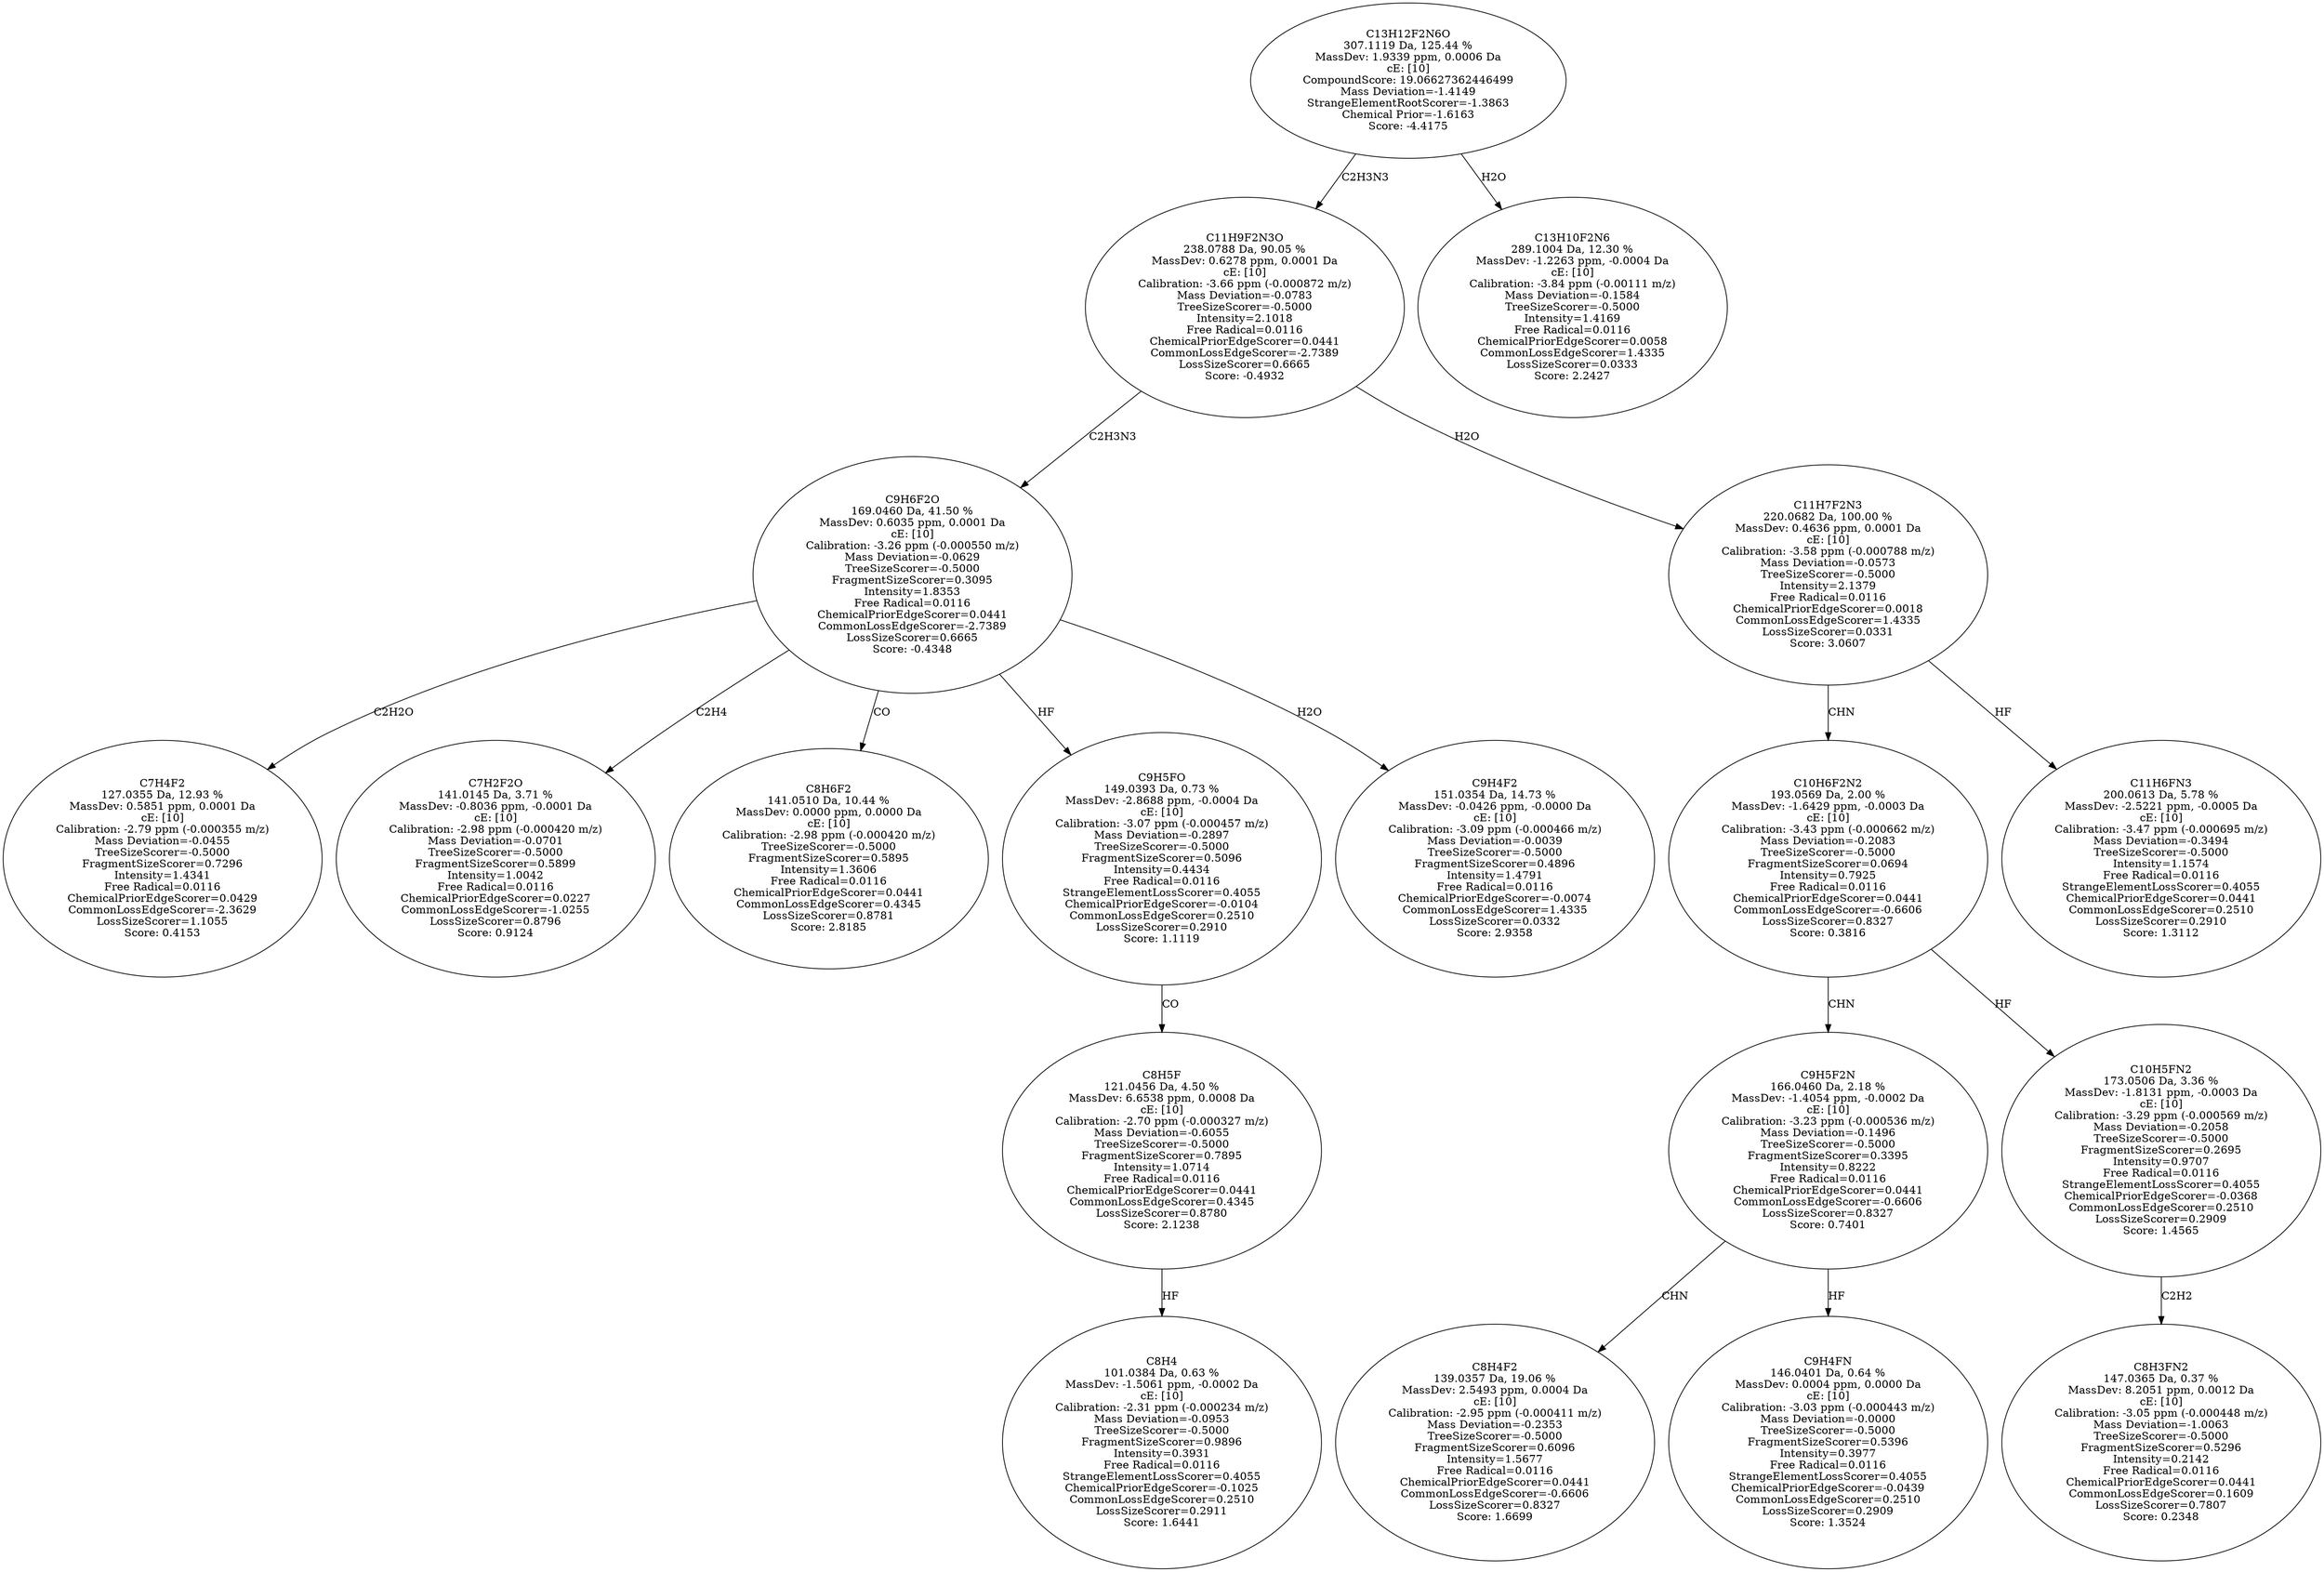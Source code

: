 strict digraph {
v1 [label="C7H4F2\n127.0355 Da, 12.93 %\nMassDev: 0.5851 ppm, 0.0001 Da\ncE: [10]\nCalibration: -2.79 ppm (-0.000355 m/z)\nMass Deviation=-0.0455\nTreeSizeScorer=-0.5000\nFragmentSizeScorer=0.7296\nIntensity=1.4341\nFree Radical=0.0116\nChemicalPriorEdgeScorer=0.0429\nCommonLossEdgeScorer=-2.3629\nLossSizeScorer=1.1055\nScore: 0.4153"];
v2 [label="C7H2F2O\n141.0145 Da, 3.71 %\nMassDev: -0.8036 ppm, -0.0001 Da\ncE: [10]\nCalibration: -2.98 ppm (-0.000420 m/z)\nMass Deviation=-0.0701\nTreeSizeScorer=-0.5000\nFragmentSizeScorer=0.5899\nIntensity=1.0042\nFree Radical=0.0116\nChemicalPriorEdgeScorer=0.0227\nCommonLossEdgeScorer=-1.0255\nLossSizeScorer=0.8796\nScore: 0.9124"];
v3 [label="C8H6F2\n141.0510 Da, 10.44 %\nMassDev: 0.0000 ppm, 0.0000 Da\ncE: [10]\nCalibration: -2.98 ppm (-0.000420 m/z)\nTreeSizeScorer=-0.5000\nFragmentSizeScorer=0.5895\nIntensity=1.3606\nFree Radical=0.0116\nChemicalPriorEdgeScorer=0.0441\nCommonLossEdgeScorer=0.4345\nLossSizeScorer=0.8781\nScore: 2.8185"];
v4 [label="C8H4\n101.0384 Da, 0.63 %\nMassDev: -1.5061 ppm, -0.0002 Da\ncE: [10]\nCalibration: -2.31 ppm (-0.000234 m/z)\nMass Deviation=-0.0953\nTreeSizeScorer=-0.5000\nFragmentSizeScorer=0.9896\nIntensity=0.3931\nFree Radical=0.0116\nStrangeElementLossScorer=0.4055\nChemicalPriorEdgeScorer=-0.1025\nCommonLossEdgeScorer=0.2510\nLossSizeScorer=0.2911\nScore: 1.6441"];
v5 [label="C8H5F\n121.0456 Da, 4.50 %\nMassDev: 6.6538 ppm, 0.0008 Da\ncE: [10]\nCalibration: -2.70 ppm (-0.000327 m/z)\nMass Deviation=-0.6055\nTreeSizeScorer=-0.5000\nFragmentSizeScorer=0.7895\nIntensity=1.0714\nFree Radical=0.0116\nChemicalPriorEdgeScorer=0.0441\nCommonLossEdgeScorer=0.4345\nLossSizeScorer=0.8780\nScore: 2.1238"];
v6 [label="C9H5FO\n149.0393 Da, 0.73 %\nMassDev: -2.8688 ppm, -0.0004 Da\ncE: [10]\nCalibration: -3.07 ppm (-0.000457 m/z)\nMass Deviation=-0.2897\nTreeSizeScorer=-0.5000\nFragmentSizeScorer=0.5096\nIntensity=0.4434\nFree Radical=0.0116\nStrangeElementLossScorer=0.4055\nChemicalPriorEdgeScorer=-0.0104\nCommonLossEdgeScorer=0.2510\nLossSizeScorer=0.2910\nScore: 1.1119"];
v7 [label="C9H4F2\n151.0354 Da, 14.73 %\nMassDev: -0.0426 ppm, -0.0000 Da\ncE: [10]\nCalibration: -3.09 ppm (-0.000466 m/z)\nMass Deviation=-0.0039\nTreeSizeScorer=-0.5000\nFragmentSizeScorer=0.4896\nIntensity=1.4791\nFree Radical=0.0116\nChemicalPriorEdgeScorer=-0.0074\nCommonLossEdgeScorer=1.4335\nLossSizeScorer=0.0332\nScore: 2.9358"];
v8 [label="C9H6F2O\n169.0460 Da, 41.50 %\nMassDev: 0.6035 ppm, 0.0001 Da\ncE: [10]\nCalibration: -3.26 ppm (-0.000550 m/z)\nMass Deviation=-0.0629\nTreeSizeScorer=-0.5000\nFragmentSizeScorer=0.3095\nIntensity=1.8353\nFree Radical=0.0116\nChemicalPriorEdgeScorer=0.0441\nCommonLossEdgeScorer=-2.7389\nLossSizeScorer=0.6665\nScore: -0.4348"];
v9 [label="C8H4F2\n139.0357 Da, 19.06 %\nMassDev: 2.5493 ppm, 0.0004 Da\ncE: [10]\nCalibration: -2.95 ppm (-0.000411 m/z)\nMass Deviation=-0.2353\nTreeSizeScorer=-0.5000\nFragmentSizeScorer=0.6096\nIntensity=1.5677\nFree Radical=0.0116\nChemicalPriorEdgeScorer=0.0441\nCommonLossEdgeScorer=-0.6606\nLossSizeScorer=0.8327\nScore: 1.6699"];
v10 [label="C9H4FN\n146.0401 Da, 0.64 %\nMassDev: 0.0004 ppm, 0.0000 Da\ncE: [10]\nCalibration: -3.03 ppm (-0.000443 m/z)\nMass Deviation=-0.0000\nTreeSizeScorer=-0.5000\nFragmentSizeScorer=0.5396\nIntensity=0.3977\nFree Radical=0.0116\nStrangeElementLossScorer=0.4055\nChemicalPriorEdgeScorer=-0.0439\nCommonLossEdgeScorer=0.2510\nLossSizeScorer=0.2909\nScore: 1.3524"];
v11 [label="C9H5F2N\n166.0460 Da, 2.18 %\nMassDev: -1.4054 ppm, -0.0002 Da\ncE: [10]\nCalibration: -3.23 ppm (-0.000536 m/z)\nMass Deviation=-0.1496\nTreeSizeScorer=-0.5000\nFragmentSizeScorer=0.3395\nIntensity=0.8222\nFree Radical=0.0116\nChemicalPriorEdgeScorer=0.0441\nCommonLossEdgeScorer=-0.6606\nLossSizeScorer=0.8327\nScore: 0.7401"];
v12 [label="C8H3FN2\n147.0365 Da, 0.37 %\nMassDev: 8.2051 ppm, 0.0012 Da\ncE: [10]\nCalibration: -3.05 ppm (-0.000448 m/z)\nMass Deviation=-1.0063\nTreeSizeScorer=-0.5000\nFragmentSizeScorer=0.5296\nIntensity=0.2142\nFree Radical=0.0116\nChemicalPriorEdgeScorer=0.0441\nCommonLossEdgeScorer=0.1609\nLossSizeScorer=0.7807\nScore: 0.2348"];
v13 [label="C10H5FN2\n173.0506 Da, 3.36 %\nMassDev: -1.8131 ppm, -0.0003 Da\ncE: [10]\nCalibration: -3.29 ppm (-0.000569 m/z)\nMass Deviation=-0.2058\nTreeSizeScorer=-0.5000\nFragmentSizeScorer=0.2695\nIntensity=0.9707\nFree Radical=0.0116\nStrangeElementLossScorer=0.4055\nChemicalPriorEdgeScorer=-0.0368\nCommonLossEdgeScorer=0.2510\nLossSizeScorer=0.2909\nScore: 1.4565"];
v14 [label="C10H6F2N2\n193.0569 Da, 2.00 %\nMassDev: -1.6429 ppm, -0.0003 Da\ncE: [10]\nCalibration: -3.43 ppm (-0.000662 m/z)\nMass Deviation=-0.2083\nTreeSizeScorer=-0.5000\nFragmentSizeScorer=0.0694\nIntensity=0.7925\nFree Radical=0.0116\nChemicalPriorEdgeScorer=0.0441\nCommonLossEdgeScorer=-0.6606\nLossSizeScorer=0.8327\nScore: 0.3816"];
v15 [label="C11H6FN3\n200.0613 Da, 5.78 %\nMassDev: -2.5221 ppm, -0.0005 Da\ncE: [10]\nCalibration: -3.47 ppm (-0.000695 m/z)\nMass Deviation=-0.3494\nTreeSizeScorer=-0.5000\nIntensity=1.1574\nFree Radical=0.0116\nStrangeElementLossScorer=0.4055\nChemicalPriorEdgeScorer=0.0441\nCommonLossEdgeScorer=0.2510\nLossSizeScorer=0.2910\nScore: 1.3112"];
v16 [label="C11H7F2N3\n220.0682 Da, 100.00 %\nMassDev: 0.4636 ppm, 0.0001 Da\ncE: [10]\nCalibration: -3.58 ppm (-0.000788 m/z)\nMass Deviation=-0.0573\nTreeSizeScorer=-0.5000\nIntensity=2.1379\nFree Radical=0.0116\nChemicalPriorEdgeScorer=0.0018\nCommonLossEdgeScorer=1.4335\nLossSizeScorer=0.0331\nScore: 3.0607"];
v17 [label="C11H9F2N3O\n238.0788 Da, 90.05 %\nMassDev: 0.6278 ppm, 0.0001 Da\ncE: [10]\nCalibration: -3.66 ppm (-0.000872 m/z)\nMass Deviation=-0.0783\nTreeSizeScorer=-0.5000\nIntensity=2.1018\nFree Radical=0.0116\nChemicalPriorEdgeScorer=0.0441\nCommonLossEdgeScorer=-2.7389\nLossSizeScorer=0.6665\nScore: -0.4932"];
v18 [label="C13H10F2N6\n289.1004 Da, 12.30 %\nMassDev: -1.2263 ppm, -0.0004 Da\ncE: [10]\nCalibration: -3.84 ppm (-0.00111 m/z)\nMass Deviation=-0.1584\nTreeSizeScorer=-0.5000\nIntensity=1.4169\nFree Radical=0.0116\nChemicalPriorEdgeScorer=0.0058\nCommonLossEdgeScorer=1.4335\nLossSizeScorer=0.0333\nScore: 2.2427"];
v19 [label="C13H12F2N6O\n307.1119 Da, 125.44 %\nMassDev: 1.9339 ppm, 0.0006 Da\ncE: [10]\nCompoundScore: 19.06627362446499\nMass Deviation=-1.4149\nStrangeElementRootScorer=-1.3863\nChemical Prior=-1.6163\nScore: -4.4175"];
v8 -> v1 [label="C2H2O"];
v8 -> v2 [label="C2H4"];
v8 -> v3 [label="CO"];
v5 -> v4 [label="HF"];
v6 -> v5 [label="CO"];
v8 -> v6 [label="HF"];
v8 -> v7 [label="H2O"];
v17 -> v8 [label="C2H3N3"];
v11 -> v9 [label="CHN"];
v11 -> v10 [label="HF"];
v14 -> v11 [label="CHN"];
v13 -> v12 [label="C2H2"];
v14 -> v13 [label="HF"];
v16 -> v14 [label="CHN"];
v16 -> v15 [label="HF"];
v17 -> v16 [label="H2O"];
v19 -> v17 [label="C2H3N3"];
v19 -> v18 [label="H2O"];
}